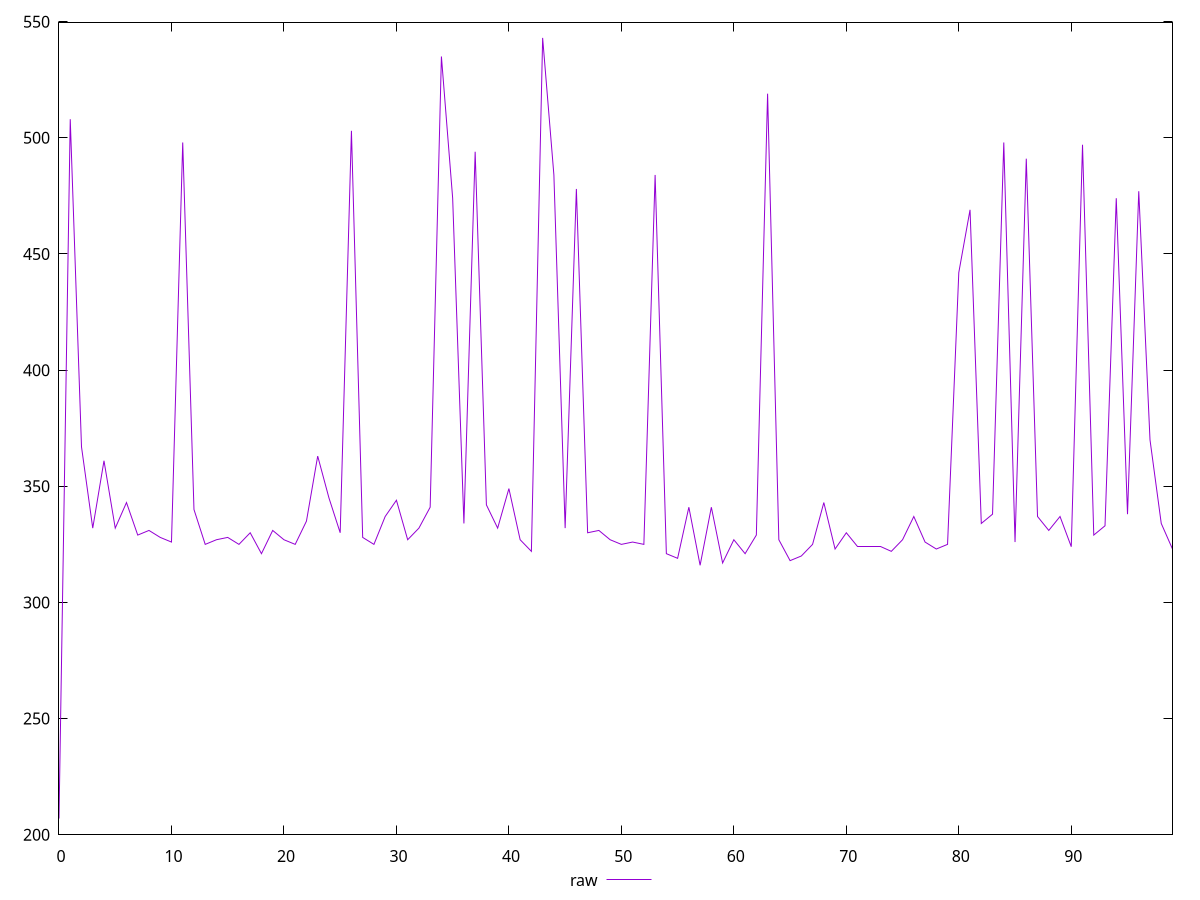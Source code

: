 reset

$raw <<EOF
0 207
1 508
2 367
3 332
4 361
5 332
6 343
7 329
8 331
9 328
10 326
11 498
12 340
13 325
14 327
15 328
16 325
17 330
18 321
19 331
20 327
21 325
22 335
23 363
24 345
25 330
26 503
27 328
28 325
29 337
30 344
31 327
32 332
33 341
34 535
35 474
36 334
37 494
38 342
39 332
40 349
41 327
42 322
43 543
44 484
45 332
46 478
47 330
48 331
49 327
50 325
51 326
52 325
53 484
54 321
55 319
56 341
57 316
58 341
59 317
60 327
61 321
62 329
63 519
64 327
65 318
66 320
67 325
68 343
69 323
70 330
71 324
72 324
73 324
74 322
75 327
76 337
77 326
78 323
79 325
80 442
81 469
82 334
83 338
84 498
85 326
86 491
87 337
88 331
89 337
90 324
91 497
92 329
93 333
94 474
95 338
96 477
97 370
98 334
99 323
EOF

set key outside below
set xrange [0:99]
set yrange [200.28:549.72]
set trange [200.28:549.72]
set terminal svg size 640, 500 enhanced background rgb 'white'
set output "report_00019_2021-02-10T18-14-37.922Z//render-blocking-resources/samples/pages+cached+noadtech+nomedia/raw/values.svg"

plot $raw title "raw" with line

reset
